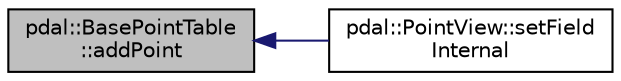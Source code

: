 digraph "pdal::BasePointTable::addPoint"
{
  edge [fontname="Helvetica",fontsize="10",labelfontname="Helvetica",labelfontsize="10"];
  node [fontname="Helvetica",fontsize="10",shape=record];
  rankdir="LR";
  Node1 [label="pdal::BasePointTable\l::addPoint",height=0.2,width=0.4,color="black", fillcolor="grey75", style="filled", fontcolor="black"];
  Node1 -> Node2 [dir="back",color="midnightblue",fontsize="10",style="solid",fontname="Helvetica"];
  Node2 [label="pdal::PointView::setField\lInternal",height=0.2,width=0.4,color="black", fillcolor="white", style="filled",URL="$classpdal_1_1PointView.html#ab44e5131758df2f02a31b48a08c39363"];
}
